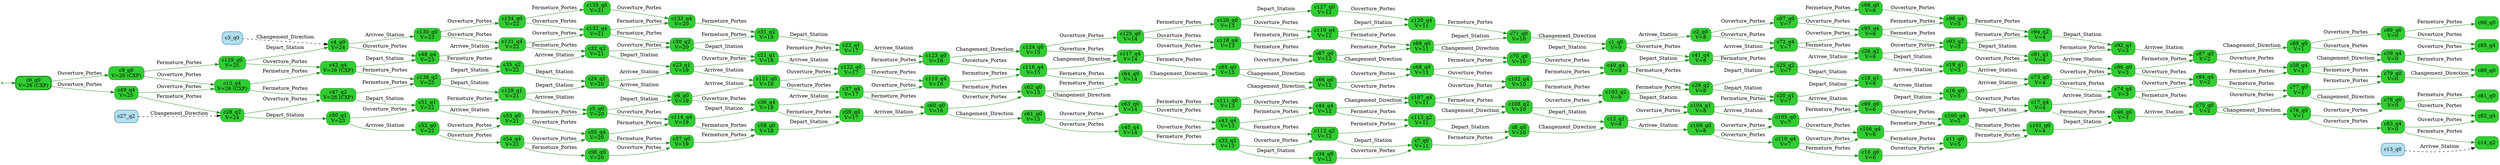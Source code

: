 digraph g {

	rankdir="LR"

	__invisible__[shape="point", color="forestgreen"]
	c0_q0[label="c0_q0\nV=26 (CXP)", shape="box", style="rounded, filled", color="forestgreen", fillcolor="limegreen", penwidth=3] // Initial
	c9_q0[label="c9_q0\nV=26 (CXP)", shape="box", style="rounded, filled", color="forestgreen", fillcolor="limegreen"]
	c15_q4[label="c15_q4\nV=26 (CXP)", shape="box", style="rounded, filled", color="forestgreen", fillcolor="limegreen"]
	c42_q4[label="c42_q4\nV=26 (CXP)", shape="box", style="rounded, filled", color="forestgreen", fillcolor="limegreen"]
	c48_q4[label="c48_q4\nV=23", shape="box", style="rounded, filled", color="forestgreen", fillcolor="limegreen"]
	c35_q2[label="c35_q2\nV=22", shape="box", style="rounded, filled", color="forestgreen", fillcolor="limegreen"]
	c24_q1[label="c24_q1\nV=20", shape="box", style="rounded, filled", color="forestgreen", fillcolor="limegreen"]
	c6_q0[label="c6_q0\nV=19", shape="box", style="rounded, filled", color="forestgreen", fillcolor="limegreen"]
	c121_q0[label="c121_q0\nV=18", shape="box", style="rounded, filled", color="forestgreen", fillcolor="limegreen"]
	c122_q0[label="c122_q0\nV=17", shape="box", style="rounded, filled", color="forestgreen", fillcolor="limegreen"]
	c123_q0[label="c123_q0\nV=16", shape="box", style="rounded, filled", color="forestgreen", fillcolor="limegreen"]
	c124_q0[label="c124_q0\nV=15", shape="box", style="rounded, filled", color="forestgreen", fillcolor="limegreen"]
	c125_q0[label="c125_q0\nV=14", shape="box", style="rounded, filled", color="forestgreen", fillcolor="limegreen"]
	c126_q0[label="c126_q0\nV=13", shape="box", style="rounded, filled", color="forestgreen", fillcolor="limegreen"]
	c127_q0[label="c127_q0\nV=12", shape="box", style="rounded, filled", color="forestgreen", fillcolor="limegreen"]
	c120_q4[label="c120_q4\nV=11", shape="box", style="rounded, filled", color="forestgreen", fillcolor="limegreen"]
	c71_q0[label="c71_q0\nV=10", shape="box", style="rounded, filled", color="forestgreen", fillcolor="limegreen"]
	c1_q0[label="c1_q0\nV=9", shape="box", style="rounded, filled", color="forestgreen", fillcolor="limegreen"]
	c2_q0[label="c2_q0\nV=8", shape="box", style="rounded, filled", color="forestgreen", fillcolor="limegreen"]
	c97_q0[label="c97_q0\nV=7", shape="box", style="rounded, filled", color="forestgreen", fillcolor="limegreen"]
	c98_q0[label="c98_q0\nV=6", shape="box", style="rounded, filled", color="forestgreen", fillcolor="limegreen"]
	c96_q4[label="c96_q4\nV=5", shape="box", style="rounded, filled", color="forestgreen", fillcolor="limegreen"]
	c94_q2[label="c94_q2\nV=4", shape="box", style="rounded, filled", color="forestgreen", fillcolor="limegreen"]
	c92_q1[label="c92_q1\nV=3", shape="box", style="rounded, filled", color="forestgreen", fillcolor="limegreen"]
	c87_q0[label="c87_q0\nV=2", shape="box", style="rounded, filled", color="forestgreen", fillcolor="limegreen"]
	c88_q0[label="c88_q0\nV=1", shape="box", style="rounded, filled", color="forestgreen", fillcolor="limegreen"]
	c89_q0[label="c89_q0\nV=0", shape="box", style="rounded, filled", color="forestgreen", fillcolor="limegreen"]
	c90_q0[label="c90_q0", shape="box", style="rounded, filled", color="forestgreen", fillcolor="limegreen"]
	c85_q4[label="c85_q4", shape="box", style="rounded, filled", color="forestgreen", fillcolor="limegreen"]
	c39_q4[label="c39_q4\nV=0", shape="box", style="rounded, filled", color="forestgreen", fillcolor="limegreen"]
	c80_q0[label="c80_q0", shape="box", style="rounded, filled", color="forestgreen", fillcolor="limegreen"]
	c38_q4[label="c38_q4\nV=1", shape="box", style="rounded, filled", color="forestgreen", fillcolor="limegreen"]
	c79_q0[label="c79_q0\nV=0", shape="box", style="rounded, filled", color="forestgreen", fillcolor="limegreen"]
	c95_q4[label="c95_q4\nV=6", shape="box", style="rounded, filled", color="forestgreen", fillcolor="limegreen"]
	c93_q2[label="c93_q2\nV=5", shape="box", style="rounded, filled", color="forestgreen", fillcolor="limegreen"]
	c91_q1[label="c91_q1\nV=4", shape="box", style="rounded, filled", color="forestgreen", fillcolor="limegreen"]
	c86_q0[label="c86_q0\nV=3", shape="box", style="rounded, filled", color="forestgreen", fillcolor="limegreen"]
	c84_q4[label="c84_q4\nV=2", shape="box", style="rounded, filled", color="forestgreen", fillcolor="limegreen"]
	c77_q0[label="c77_q0\nV=1", shape="box", style="rounded, filled", color="forestgreen", fillcolor="limegreen"]
	c78_q0[label="c78_q0\nV=0", shape="box", style="rounded, filled", color="forestgreen", fillcolor="limegreen"]
	c81_q0[label="c81_q0", shape="box", style="rounded, filled", color="forestgreen", fillcolor="limegreen"]
	c82_q4[label="c82_q4", shape="box", style="rounded, filled", color="forestgreen", fillcolor="limegreen"]
	c72_q4[label="c72_q4\nV=7", shape="box", style="rounded, filled", color="forestgreen", fillcolor="limegreen"]
	c26_q2[label="c26_q2\nV=6", shape="box", style="rounded, filled", color="forestgreen", fillcolor="limegreen"]
	c19_q1[label="c19_q1\nV=5", shape="box", style="rounded, filled", color="forestgreen", fillcolor="limegreen"]
	c73_q0[label="c73_q0\nV=4", shape="box", style="rounded, filled", color="forestgreen", fillcolor="limegreen"]
	c74_q4[label="c74_q4\nV=3", shape="box", style="rounded, filled", color="forestgreen", fillcolor="limegreen"]
	c75_q0[label="c75_q0\nV=2", shape="box", style="rounded, filled", color="forestgreen", fillcolor="limegreen"]
	c76_q0[label="c76_q0\nV=1", shape="box", style="rounded, filled", color="forestgreen", fillcolor="limegreen"]
	c83_q4[label="c83_q4\nV=0", shape="box", style="rounded, filled", color="forestgreen", fillcolor="limegreen"]
	c14_q2[label="c14_q2", shape="box", style="rounded, filled", color="forestgreen", fillcolor="limegreen"]
	c41_q4[label="c41_q4\nV=8", shape="box", style="rounded, filled", color="forestgreen", fillcolor="limegreen"]
	c25_q2[label="c25_q2\nV=7", shape="box", style="rounded, filled", color="forestgreen", fillcolor="limegreen"]
	c18_q1[label="c18_q1\nV=6", shape="box", style="rounded, filled", color="forestgreen", fillcolor="limegreen"]
	c16_q0[label="c16_q0\nV=5", shape="box", style="rounded, filled", color="forestgreen", fillcolor="limegreen"]
	c17_q4[label="c17_q4\nV=4", shape="box", style="rounded, filled", color="forestgreen", fillcolor="limegreen"]
	c46_q0[label="c46_q0\nV=3", shape="box", style="rounded, filled", color="forestgreen", fillcolor="limegreen"]
	c119_q4[label="c119_q4\nV=12", shape="box", style="rounded, filled", color="forestgreen", fillcolor="limegreen"]
	c69_q0[label="c69_q0\nV=11", shape="box", style="rounded, filled", color="forestgreen", fillcolor="limegreen"]
	c70_q0[label="c70_q0\nV=10", shape="box", style="rounded, filled", color="forestgreen", fillcolor="limegreen"]
	c40_q4[label="c40_q4\nV=9", shape="box", style="rounded, filled", color="forestgreen", fillcolor="limegreen"]
	c29_q2[label="c29_q2\nV=8", shape="box", style="rounded, filled", color="forestgreen", fillcolor="limegreen"]
	c20_q1[label="c20_q1\nV=7", shape="box", style="rounded, filled", color="forestgreen", fillcolor="limegreen"]
	c99_q0[label="c99_q0\nV=6", shape="box", style="rounded, filled", color="forestgreen", fillcolor="limegreen"]
	c100_q4[label="c100_q4\nV=5", shape="box", style="rounded, filled", color="forestgreen", fillcolor="limegreen"]
	c101_q0[label="c101_q0\nV=4", shape="box", style="rounded, filled", color="forestgreen", fillcolor="limegreen"]
	c118_q4[label="c118_q4\nV=13", shape="box", style="rounded, filled", color="forestgreen", fillcolor="limegreen"]
	c67_q0[label="c67_q0\nV=12", shape="box", style="rounded, filled", color="forestgreen", fillcolor="limegreen"]
	c68_q0[label="c68_q0\nV=11", shape="box", style="rounded, filled", color="forestgreen", fillcolor="limegreen"]
	c102_q4[label="c102_q4\nV=10", shape="box", style="rounded, filled", color="forestgreen", fillcolor="limegreen"]
	c103_q2[label="c103_q2\nV=9", shape="box", style="rounded, filled", color="forestgreen", fillcolor="limegreen"]
	c104_q1[label="c104_q1\nV=8", shape="box", style="rounded, filled", color="forestgreen", fillcolor="limegreen"]
	c105_q0[label="c105_q0\nV=7", shape="box", style="rounded, filled", color="forestgreen", fillcolor="limegreen"]
	c106_q4[label="c106_q4\nV=6", shape="box", style="rounded, filled", color="forestgreen", fillcolor="limegreen"]
	c11_q0[label="c11_q0\nV=5", shape="box", style="rounded, filled", color="forestgreen", fillcolor="limegreen"]
	c117_q4[label="c117_q4\nV=14", shape="box", style="rounded, filled", color="forestgreen", fillcolor="limegreen"]
	c65_q0[label="c65_q0\nV=13", shape="box", style="rounded, filled", color="forestgreen", fillcolor="limegreen"]
	c66_q0[label="c66_q0\nV=12", shape="box", style="rounded, filled", color="forestgreen", fillcolor="limegreen"]
	c107_q4[label="c107_q4\nV=11", shape="box", style="rounded, filled", color="forestgreen", fillcolor="limegreen"]
	c108_q2[label="c108_q2\nV=10", shape="box", style="rounded, filled", color="forestgreen", fillcolor="limegreen"]
	c12_q1[label="c12_q1\nV=9", shape="box", style="rounded, filled", color="forestgreen", fillcolor="limegreen"]
	c109_q0[label="c109_q0\nV=8", shape="box", style="rounded, filled", color="forestgreen", fillcolor="limegreen"]
	c110_q4[label="c110_q4\nV=7", shape="box", style="rounded, filled", color="forestgreen", fillcolor="limegreen"]
	c10_q0[label="c10_q0\nV=6", shape="box", style="rounded, filled", color="forestgreen", fillcolor="limegreen"]
	c116_q4[label="c116_q4\nV=15", shape="box", style="rounded, filled", color="forestgreen", fillcolor="limegreen"]
	c64_q0[label="c64_q0\nV=14", shape="box", style="rounded, filled", color="forestgreen", fillcolor="limegreen"]
	c115_q4[label="c115_q4\nV=16", shape="box", style="rounded, filled", color="forestgreen", fillcolor="limegreen"]
	c62_q0[label="c62_q0\nV=15", shape="box", style="rounded, filled", color="forestgreen", fillcolor="limegreen"]
	c63_q0[label="c63_q0\nV=14", shape="box", style="rounded, filled", color="forestgreen", fillcolor="limegreen"]
	c111_q0[label="c111_q0\nV=13", shape="box", style="rounded, filled", color="forestgreen", fillcolor="limegreen"]
	c44_q4[label="c44_q4\nV=12", shape="box", style="rounded, filled", color="forestgreen", fillcolor="limegreen"]
	c113_q2[label="c113_q2\nV=11", shape="box", style="rounded, filled", color="forestgreen", fillcolor="limegreen"]
	c8_q0[label="c8_q0\nV=10", shape="box", style="rounded, filled", color="forestgreen", fillcolor="limegreen"]
	c43_q4[label="c43_q4\nV=13", shape="box", style="rounded, filled", color="forestgreen", fillcolor="limegreen"]
	c112_q2[label="c112_q2\nV=12", shape="box", style="rounded, filled", color="forestgreen", fillcolor="limegreen"]
	c7_q0[label="c7_q0\nV=11", shape="box", style="rounded, filled", color="forestgreen", fillcolor="limegreen"]
	c37_q4[label="c37_q4\nV=17", shape="box", style="rounded, filled", color="forestgreen", fillcolor="limegreen"]
	c60_q0[label="c60_q0\nV=16", shape="box", style="rounded, filled", color="forestgreen", fillcolor="limegreen"]
	c61_q0[label="c61_q0\nV=15", shape="box", style="rounded, filled", color="forestgreen", fillcolor="limegreen"]
	c45_q4[label="c45_q4\nV=14", shape="box", style="rounded, filled", color="forestgreen", fillcolor="limegreen"]
	c33_q2[label="c33_q2\nV=13", shape="box", style="rounded, filled", color="forestgreen", fillcolor="limegreen"]
	c34_q0[label="c34_q0\nV=12", shape="box", style="rounded, filled", color="forestgreen", fillcolor="limegreen"]
	c36_q4[label="c36_q4\nV=18", shape="box", style="rounded, filled", color="forestgreen", fillcolor="limegreen"]
	c59_q0[label="c59_q0\nV=17", shape="box", style="rounded, filled", color="forestgreen", fillcolor="limegreen"]
	c23_q1[label="c23_q1\nV=19", shape="box", style="rounded, filled", color="forestgreen", fillcolor="limegreen"]
	c21_q1[label="c21_q1\nV=18", shape="box", style="rounded, filled", color="forestgreen", fillcolor="limegreen"]
	c22_q1[label="c22_q1\nV=17", shape="box", style="rounded, filled", color="forestgreen", fillcolor="limegreen"]
	c32_q2[label="c32_q2\nV=21", shape="box", style="rounded, filled", color="forestgreen", fillcolor="limegreen"]
	c30_q2[label="c30_q2\nV=20", shape="box", style="rounded, filled", color="forestgreen", fillcolor="limegreen"]
	c31_q2[label="c31_q2\nV=19", shape="box", style="rounded, filled", color="forestgreen", fillcolor="limegreen"]
	c131_q4[label="c131_q4\nV=22", shape="box", style="rounded, filled", color="forestgreen", fillcolor="limegreen"]
	c132_q4[label="c132_q4\nV=21", shape="box", style="rounded, filled", color="forestgreen", fillcolor="limegreen"]
	c133_q4[label="c133_q4\nV=20", shape="box", style="rounded, filled", color="forestgreen", fillcolor="limegreen"]
	c136_q2[label="c136_q2\nV=25", shape="box", style="rounded, filled", color="forestgreen", fillcolor="limegreen"]
	c128_q1[label="c128_q1\nV=21", shape="box", style="rounded, filled", color="forestgreen", fillcolor="limegreen"]
	c5_q0[label="c5_q0\nV=20", shape="box", style="rounded, filled", color="forestgreen", fillcolor="limegreen"]
	c114_q4[label="c114_q4\nV=19", shape="box", style="rounded, filled", color="forestgreen", fillcolor="limegreen"]
	c58_q0[label="c58_q0\nV=18", shape="box", style="rounded, filled", color="forestgreen", fillcolor="limegreen"]
	c47_q2[label="c47_q2\nV=26 (CXP)", shape="box", style="rounded, filled", color="forestgreen", fillcolor="limegreen"]
	c51_q1[label="c51_q1\nV=22", shape="box", style="rounded, filled", color="forestgreen", fillcolor="limegreen"]
	c53_q0[label="c53_q0\nV=21", shape="box", style="rounded, filled", color="forestgreen", fillcolor="limegreen"]
	c55_q4[label="c55_q4\nV=20", shape="box", style="rounded, filled", color="forestgreen", fillcolor="limegreen"]
	c57_q0[label="c57_q0\nV=19", shape="box", style="rounded, filled", color="forestgreen", fillcolor="limegreen"]
	c129_q0[label="c129_q0\nV=25", shape="box", style="rounded, filled", color="forestgreen", fillcolor="limegreen"]
	c4_q0[label="c4_q0\nV=24", shape="box", style="rounded, filled", color="forestgreen", fillcolor="limegreen"]
	c130_q0[label="c130_q0\nV=23", shape="box", style="rounded, filled", color="forestgreen", fillcolor="limegreen"]
	c134_q0[label="c134_q0\nV=22", shape="box", style="rounded, filled", color="forestgreen", fillcolor="limegreen"]
	c135_q0[label="c135_q0\nV=21", shape="box", style="rounded, filled", color="forestgreen", fillcolor="limegreen"]
	c49_q4[label="c49_q4\nV=25", shape="box", style="rounded, filled", color="forestgreen", fillcolor="limegreen"]
	c28_q2[label="c28_q2\nV=24", shape="box", style="rounded, filled", color="forestgreen", fillcolor="limegreen"]
	c50_q1[label="c50_q1\nV=23", shape="box", style="rounded, filled", color="forestgreen", fillcolor="limegreen"]
	c52_q0[label="c52_q0\nV=22", shape="box", style="rounded, filled", color="forestgreen", fillcolor="limegreen"]
	c54_q4[label="c54_q4\nV=21", shape="box", style="rounded, filled", color="forestgreen", fillcolor="limegreen"]
	c56_q0[label="c56_q0\nV=20", shape="box", style="rounded, filled", color="forestgreen", fillcolor="limegreen"]
	c3_q0[label="c3_q0", shape="box", style="rounded, filled", color="deepskyblue4", fillcolor="lightblue2"]
	c13_q0[label="c13_q0", shape="box", style="rounded, filled", color="deepskyblue4", fillcolor="lightblue2"]
	c27_q2[label="c27_q2", shape="box", style="rounded, filled", color="deepskyblue4", fillcolor="lightblue2"]

	__invisible__ -> c0_q0[color="forestgreen"]
	c0_q0 -> c9_q0[label="Ouverture_Portes", color="forestgreen"]
	c9_q0 -> c15_q4[label="Ouverture_Portes", color="forestgreen"]
	c15_q4 -> c42_q4[label="Fermeture_Portes", color="forestgreen"]
	c42_q4 -> c48_q4[label="Depart_Station", color="forestgreen"]
	c48_q4 -> c35_q2[label="Fermeture_Portes", color="forestgreen"]
	c35_q2 -> c24_q1[label="Depart_Station", color="forestgreen"]
	c24_q1 -> c6_q0[label="Arrivee_Station", color="forestgreen"]
	c6_q0 -> c121_q0[label="Arrivee_Station", color="forestgreen"]
	c121_q0 -> c122_q0[label="Ouverture_Portes", color="forestgreen"]
	c122_q0 -> c123_q0[label="Fermeture_Portes", color="forestgreen"]
	c123_q0 -> c124_q0[label="Changement_Direction", color="forestgreen"]
	c124_q0 -> c125_q0[label="Ouverture_Portes", color="forestgreen"]
	c125_q0 -> c126_q0[label="Fermeture_Portes", color="forestgreen"]
	c126_q0 -> c127_q0[label="Depart_Station", color="forestgreen"]
	c127_q0 -> c120_q4[label="Ouverture_Portes", color="forestgreen"]
	c120_q4 -> c71_q0[label="Fermeture_Portes", color="forestgreen"]
	c71_q0 -> c1_q0[label="Changement_Direction", color="forestgreen"]
	c1_q0 -> c2_q0[label="Arrivee_Station", color="forestgreen"]
	c2_q0 -> c97_q0[label="Ouverture_Portes", color="forestgreen"]
	c97_q0 -> c98_q0[label="Fermeture_Portes", color="forestgreen"]
	c98_q0 -> c96_q4[label="Ouverture_Portes", color="forestgreen"]
	c96_q4 -> c94_q2[label="Fermeture_Portes", color="forestgreen"]
	c94_q2 -> c92_q1[label="Depart_Station", color="forestgreen"]
	c92_q1 -> c87_q0[label="Arrivee_Station", color="forestgreen"]
	c87_q0 -> c88_q0[label="Changement_Direction", color="forestgreen"]
	c88_q0 -> c89_q0[label="Ouverture_Portes", color="forestgreen"]
	c89_q0 -> c90_q0[label="Fermeture_Portes", color="forestgreen"]
	c89_q0 -> c85_q4[label="Ouverture_Portes", color="forestgreen"]
	c88_q0 -> c39_q4[label="Ouverture_Portes", color="forestgreen"]
	c39_q4 -> c85_q4[label="Ouverture_Portes", color="forestgreen"]
	c39_q4 -> c80_q0[label="Fermeture_Portes", color="forestgreen"]
	c87_q0 -> c38_q4[label="Ouverture_Portes", color="forestgreen"]
	c38_q4 -> c39_q4[label="Changement_Direction", color="forestgreen"]
	c38_q4 -> c79_q0[label="Fermeture_Portes", color="forestgreen"]
	c79_q0 -> c80_q0[label="Changement_Direction", color="forestgreen"]
	c97_q0 -> c95_q4[label="Ouverture_Portes", color="forestgreen"]
	c95_q4 -> c96_q4[label="Fermeture_Portes", color="forestgreen"]
	c95_q4 -> c93_q2[label="Fermeture_Portes", color="forestgreen"]
	c93_q2 -> c94_q2[label="Fermeture_Portes", color="forestgreen"]
	c93_q2 -> c91_q1[label="Depart_Station", color="forestgreen"]
	c91_q1 -> c92_q1[label="Fermeture_Portes", color="forestgreen"]
	c91_q1 -> c86_q0[label="Arrivee_Station", color="forestgreen"]
	c86_q0 -> c87_q0[label="Fermeture_Portes", color="forestgreen"]
	c86_q0 -> c84_q4[label="Ouverture_Portes", color="forestgreen"]
	c84_q4 -> c38_q4[label="Fermeture_Portes", color="forestgreen"]
	c84_q4 -> c77_q0[label="Fermeture_Portes", color="forestgreen"]
	c77_q0 -> c78_q0[label="Changement_Direction", color="forestgreen"]
	c78_q0 -> c81_q0[label="Fermeture_Portes", color="forestgreen"]
	c78_q0 -> c82_q4[label="Ouverture_Portes", color="forestgreen"]
	c77_q0 -> c79_q0[label="Fermeture_Portes", color="forestgreen"]
	c2_q0 -> c72_q4[label="Ouverture_Portes", color="forestgreen"]
	c72_q4 -> c95_q4[label="Ouverture_Portes", color="forestgreen"]
	c72_q4 -> c26_q2[label="Fermeture_Portes", color="forestgreen"]
	c26_q2 -> c93_q2[label="Ouverture_Portes", color="forestgreen"]
	c26_q2 -> c19_q1[label="Depart_Station", color="forestgreen"]
	c19_q1 -> c91_q1[label="Ouverture_Portes", color="forestgreen"]
	c19_q1 -> c73_q0[label="Arrivee_Station", color="forestgreen"]
	c73_q0 -> c86_q0[label="Ouverture_Portes", color="forestgreen"]
	c73_q0 -> c74_q4[label="Ouverture_Portes", color="forestgreen"]
	c74_q4 -> c84_q4[label="Ouverture_Portes", color="forestgreen"]
	c74_q4 -> c75_q0[label="Fermeture_Portes", color="forestgreen"]
	c75_q0 -> c76_q0[label="Changement_Direction", color="forestgreen"]
	c76_q0 -> c78_q0[label="Ouverture_Portes", color="forestgreen"]
	c76_q0 -> c83_q4[label="Ouverture_Portes", color="forestgreen"]
	c83_q4 -> c82_q4[label="Ouverture_Portes", color="forestgreen"]
	c83_q4 -> c14_q2[label="Fermeture_Portes", color="forestgreen"]
	c75_q0 -> c77_q0[label="Ouverture_Portes", color="forestgreen"]
	c1_q0 -> c41_q4[label="Ouverture_Portes", color="forestgreen"]
	c41_q4 -> c72_q4[label="Arrivee_Station", color="forestgreen"]
	c41_q4 -> c25_q2[label="Fermeture_Portes", color="forestgreen"]
	c25_q2 -> c26_q2[label="Arrivee_Station", color="forestgreen"]
	c25_q2 -> c18_q1[label="Depart_Station", color="forestgreen"]
	c18_q1 -> c19_q1[label="Arrivee_Station", color="forestgreen"]
	c18_q1 -> c16_q0[label="Arrivee_Station", color="forestgreen"]
	c16_q0 -> c17_q4[label="Ouverture_Portes", color="forestgreen"]
	c17_q4 -> c46_q0[label="Fermeture_Portes", color="forestgreen"]
	c46_q0 -> c75_q0[label="Arrivee_Station", color="forestgreen"]
	c17_q4 -> c74_q4[label="Arrivee_Station", color="forestgreen"]
	c16_q0 -> c73_q0[label="Arrivee_Station", color="forestgreen"]
	c126_q0 -> c119_q4[label="Ouverture_Portes", color="forestgreen"]
	c119_q4 -> c120_q4[label="Depart_Station", color="forestgreen"]
	c119_q4 -> c69_q0[label="Fermeture_Portes", color="forestgreen"]
	c69_q0 -> c70_q0[label="Changement_Direction", color="forestgreen"]
	c70_q0 -> c1_q0[label="Depart_Station", color="forestgreen"]
	c70_q0 -> c40_q4[label="Ouverture_Portes", color="forestgreen"]
	c40_q4 -> c41_q4[label="Depart_Station", color="forestgreen"]
	c40_q4 -> c29_q2[label="Fermeture_Portes", color="forestgreen"]
	c29_q2 -> c25_q2[label="Depart_Station", color="forestgreen"]
	c29_q2 -> c20_q1[label="Depart_Station", color="forestgreen"]
	c20_q1 -> c18_q1[label="Depart_Station", color="forestgreen"]
	c20_q1 -> c99_q0[label="Arrivee_Station", color="forestgreen"]
	c99_q0 -> c16_q0[label="Depart_Station", color="forestgreen"]
	c99_q0 -> c100_q4[label="Ouverture_Portes", color="forestgreen"]
	c100_q4 -> c17_q4[label="Depart_Station", color="forestgreen"]
	c100_q4 -> c101_q0[label="Fermeture_Portes", color="forestgreen"]
	c101_q0 -> c46_q0[label="Depart_Station", color="forestgreen"]
	c69_q0 -> c71_q0[label="Depart_Station", color="forestgreen"]
	c125_q0 -> c118_q4[label="Ouverture_Portes", color="forestgreen"]
	c118_q4 -> c119_q4[label="Fermeture_Portes", color="forestgreen"]
	c118_q4 -> c67_q0[label="Fermeture_Portes", color="forestgreen"]
	c67_q0 -> c68_q0[label="Changement_Direction", color="forestgreen"]
	c68_q0 -> c70_q0[label="Fermeture_Portes", color="forestgreen"]
	c68_q0 -> c102_q4[label="Ouverture_Portes", color="forestgreen"]
	c102_q4 -> c40_q4[label="Fermeture_Portes", color="forestgreen"]
	c102_q4 -> c103_q2[label="Fermeture_Portes", color="forestgreen"]
	c103_q2 -> c29_q2[label="Fermeture_Portes", color="forestgreen"]
	c103_q2 -> c104_q1[label="Depart_Station", color="forestgreen"]
	c104_q1 -> c20_q1[label="Fermeture_Portes", color="forestgreen"]
	c104_q1 -> c105_q0[label="Arrivee_Station", color="forestgreen"]
	c105_q0 -> c99_q0[label="Fermeture_Portes", color="forestgreen"]
	c105_q0 -> c106_q4[label="Ouverture_Portes", color="forestgreen"]
	c106_q4 -> c100_q4[label="Fermeture_Portes", color="forestgreen"]
	c106_q4 -> c11_q0[label="Fermeture_Portes", color="forestgreen"]
	c11_q0 -> c101_q0[label="Fermeture_Portes", color="forestgreen"]
	c67_q0 -> c69_q0[label="Fermeture_Portes", color="forestgreen"]
	c124_q0 -> c117_q4[label="Ouverture_Portes", color="forestgreen"]
	c117_q4 -> c118_q4[label="Ouverture_Portes", color="forestgreen"]
	c117_q4 -> c65_q0[label="Fermeture_Portes", color="forestgreen"]
	c65_q0 -> c66_q0[label="Changement_Direction", color="forestgreen"]
	c66_q0 -> c68_q0[label="Ouverture_Portes", color="forestgreen"]
	c66_q0 -> c107_q4[label="Ouverture_Portes", color="forestgreen"]
	c107_q4 -> c102_q4[label="Ouverture_Portes", color="forestgreen"]
	c107_q4 -> c108_q2[label="Fermeture_Portes", color="forestgreen"]
	c108_q2 -> c103_q2[label="Ouverture_Portes", color="forestgreen"]
	c108_q2 -> c12_q1[label="Depart_Station", color="forestgreen"]
	c12_q1 -> c104_q1[label="Ouverture_Portes", color="forestgreen"]
	c12_q1 -> c109_q0[label="Arrivee_Station", color="forestgreen"]
	c109_q0 -> c105_q0[label="Ouverture_Portes", color="forestgreen"]
	c109_q0 -> c110_q4[label="Ouverture_Portes", color="forestgreen"]
	c110_q4 -> c106_q4[label="Ouverture_Portes", color="forestgreen"]
	c110_q4 -> c10_q0[label="Fermeture_Portes", color="forestgreen"]
	c10_q0 -> c11_q0[label="Ouverture_Portes", color="forestgreen"]
	c65_q0 -> c67_q0[label="Ouverture_Portes", color="forestgreen"]
	c123_q0 -> c116_q4[label="Ouverture_Portes", color="forestgreen"]
	c116_q4 -> c117_q4[label="Changement_Direction", color="forestgreen"]
	c116_q4 -> c64_q0[label="Fermeture_Portes", color="forestgreen"]
	c64_q0 -> c65_q0[label="Changement_Direction", color="forestgreen"]
	c122_q0 -> c115_q4[label="Ouverture_Portes", color="forestgreen"]
	c115_q4 -> c116_q4[label="Fermeture_Portes", color="forestgreen"]
	c115_q4 -> c62_q0[label="Fermeture_Portes", color="forestgreen"]
	c62_q0 -> c63_q0[label="Changement_Direction", color="forestgreen"]
	c63_q0 -> c111_q0[label="Fermeture_Portes", color="forestgreen"]
	c111_q0 -> c66_q0[label="Changement_Direction", color="forestgreen"]
	c111_q0 -> c44_q4[label="Ouverture_Portes", color="forestgreen"]
	c44_q4 -> c107_q4[label="Changement_Direction", color="forestgreen"]
	c44_q4 -> c113_q2[label="Fermeture_Portes", color="forestgreen"]
	c113_q2 -> c108_q2[label="Changement_Direction", color="forestgreen"]
	c113_q2 -> c8_q0[label="Depart_Station", color="forestgreen"]
	c8_q0 -> c12_q1[label="Changement_Direction", color="forestgreen"]
	c63_q0 -> c43_q4[label="Ouverture_Portes", color="forestgreen"]
	c43_q4 -> c44_q4[label="Fermeture_Portes", color="forestgreen"]
	c43_q4 -> c112_q2[label="Fermeture_Portes", color="forestgreen"]
	c112_q2 -> c113_q2[label="Fermeture_Portes", color="forestgreen"]
	c112_q2 -> c7_q0[label="Depart_Station", color="forestgreen"]
	c7_q0 -> c8_q0[label="Fermeture_Portes", color="forestgreen"]
	c62_q0 -> c64_q0[label="Fermeture_Portes", color="forestgreen"]
	c121_q0 -> c37_q4[label="Ouverture_Portes", color="forestgreen"]
	c37_q4 -> c115_q4[label="Ouverture_Portes", color="forestgreen"]
	c37_q4 -> c60_q0[label="Fermeture_Portes", color="forestgreen"]
	c60_q0 -> c61_q0[label="Changement_Direction", color="forestgreen"]
	c61_q0 -> c63_q0[label="Ouverture_Portes", color="forestgreen"]
	c61_q0 -> c45_q4[label="Ouverture_Portes", color="forestgreen"]
	c45_q4 -> c43_q4[label="Ouverture_Portes", color="forestgreen"]
	c45_q4 -> c33_q2[label="Fermeture_Portes", color="forestgreen"]
	c33_q2 -> c34_q0[label="Depart_Station", color="forestgreen"]
	c34_q0 -> c7_q0[label="Ouverture_Portes", color="forestgreen"]
	c33_q2 -> c112_q2[label="Ouverture_Portes", color="forestgreen"]
	c60_q0 -> c62_q0[label="Ouverture_Portes", color="forestgreen"]
	c6_q0 -> c36_q4[label="Ouverture_Portes", color="forestgreen"]
	c36_q4 -> c37_q4[label="Arrivee_Station", color="forestgreen"]
	c36_q4 -> c59_q0[label="Fermeture_Portes", color="forestgreen"]
	c59_q0 -> c60_q0[label="Arrivee_Station", color="forestgreen"]
	c24_q1 -> c23_q1[label="Arrivee_Station", color="forestgreen"]
	c23_q1 -> c21_q1[label="Ouverture_Portes", color="forestgreen"]
	c21_q1 -> c22_q1[label="Fermeture_Portes", color="forestgreen"]
	c22_q1 -> c123_q0[label="Arrivee_Station", color="forestgreen"]
	c21_q1 -> c122_q0[label="Arrivee_Station", color="forestgreen"]
	c23_q1 -> c121_q0[label="Arrivee_Station", color="forestgreen"]
	c35_q2 -> c32_q2[label="Arrivee_Station", color="forestgreen"]
	c32_q2 -> c30_q2[label="Ouverture_Portes", color="forestgreen"]
	c30_q2 -> c31_q2[label="Fermeture_Portes", color="forestgreen"]
	c31_q2 -> c22_q1[label="Depart_Station", color="forestgreen"]
	c30_q2 -> c21_q1[label="Depart_Station", color="forestgreen"]
	c32_q2 -> c23_q1[label="Depart_Station", color="forestgreen"]
	c48_q4 -> c131_q4[label="Arrivee_Station", color="forestgreen"]
	c131_q4 -> c132_q4[label="Ouverture_Portes", color="forestgreen"]
	c132_q4 -> c133_q4[label="Fermeture_Portes", color="forestgreen"]
	c133_q4 -> c31_q2[label="Fermeture_Portes", color="forestgreen"]
	c132_q4 -> c30_q2[label="Fermeture_Portes", color="forestgreen"]
	c131_q4 -> c32_q2[label="Fermeture_Portes", color="forestgreen"]
	c42_q4 -> c136_q2[label="Fermeture_Portes", color="forestgreen"]
	c136_q2 -> c35_q2[label="Depart_Station", color="forestgreen"]
	c136_q2 -> c128_q1[label="Depart_Station", color="forestgreen"]
	c128_q1 -> c24_q1[label="Depart_Station", color="forestgreen"]
	c128_q1 -> c5_q0[label="Arrivee_Station", color="forestgreen"]
	c5_q0 -> c6_q0[label="Depart_Station", color="forestgreen"]
	c5_q0 -> c114_q4[label="Ouverture_Portes", color="forestgreen"]
	c114_q4 -> c36_q4[label="Depart_Station", color="forestgreen"]
	c114_q4 -> c58_q0[label="Fermeture_Portes", color="forestgreen"]
	c58_q0 -> c59_q0[label="Depart_Station", color="forestgreen"]
	c15_q4 -> c47_q2[label="Fermeture_Portes", color="forestgreen"]
	c47_q2 -> c136_q2[label="Fermeture_Portes", color="forestgreen"]
	c47_q2 -> c51_q1[label="Depart_Station", color="forestgreen"]
	c51_q1 -> c128_q1[label="Fermeture_Portes", color="forestgreen"]
	c51_q1 -> c53_q0[label="Arrivee_Station", color="forestgreen"]
	c53_q0 -> c5_q0[label="Fermeture_Portes", color="forestgreen"]
	c53_q0 -> c55_q4[label="Ouverture_Portes", color="forestgreen"]
	c55_q4 -> c114_q4[label="Fermeture_Portes", color="forestgreen"]
	c55_q4 -> c57_q0[label="Fermeture_Portes", color="forestgreen"]
	c57_q0 -> c58_q0[label="Fermeture_Portes", color="forestgreen"]
	c9_q0 -> c129_q0[label="Fermeture_Portes", color="forestgreen"]
	c129_q0 -> c4_q0[label="Depart_Station", color="forestgreen"]
	c4_q0 -> c130_q0[label="Arrivee_Station", color="forestgreen"]
	c130_q0 -> c134_q0[label="Ouverture_Portes", color="forestgreen"]
	c134_q0 -> c135_q0[label="Fermeture_Portes", color="forestgreen"]
	c135_q0 -> c133_q4[label="Ouverture_Portes", color="forestgreen"]
	c134_q0 -> c132_q4[label="Ouverture_Portes", color="forestgreen"]
	c130_q0 -> c131_q4[label="Ouverture_Portes", color="forestgreen"]
	c4_q0 -> c48_q4[label="Ouverture_Portes", color="forestgreen"]
	c129_q0 -> c42_q4[label="Ouverture_Portes", color="forestgreen"]
	c0_q0 -> c49_q4[label="Ouverture_Portes", color="forestgreen"]
	c49_q4 -> c15_q4[label="Ouverture_Portes", color="forestgreen"]
	c49_q4 -> c28_q2[label="Fermeture_Portes", color="forestgreen"]
	c28_q2 -> c47_q2[label="Ouverture_Portes", color="forestgreen"]
	c28_q2 -> c50_q1[label="Depart_Station", color="forestgreen"]
	c50_q1 -> c51_q1[label="Ouverture_Portes", color="forestgreen"]
	c50_q1 -> c52_q0[label="Arrivee_Station", color="forestgreen"]
	c52_q0 -> c53_q0[label="Ouverture_Portes", color="forestgreen"]
	c52_q0 -> c54_q4[label="Ouverture_Portes", color="forestgreen"]
	c54_q4 -> c55_q4[label="Ouverture_Portes", color="forestgreen"]
	c54_q4 -> c56_q0[label="Fermeture_Portes", color="forestgreen"]
	c56_q0 -> c57_q0[label="Ouverture_Portes", color="forestgreen"]
	c3_q0 -> c4_q0[label="Changement_Direction", color="black", style="dashed"]
	c13_q0 -> c14_q2[label="Arrivee_Station", color="black", style="dashed"]
	c27_q2 -> c28_q2[label="Changement_Direction", color="black", style="dashed"]

}
